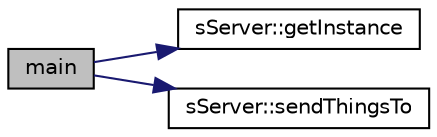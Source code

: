 digraph "main"
{
  edge [fontname="Helvetica",fontsize="10",labelfontname="Helvetica",labelfontsize="10"];
  node [fontname="Helvetica",fontsize="10",shape=record];
  rankdir="LR";
  Node1 [label="main",height=0.2,width=0.4,color="black", fillcolor="grey75", style="filled" fontcolor="black"];
  Node1 -> Node2 [color="midnightblue",fontsize="10",style="solid"];
  Node2 [label="sServer::getInstance",height=0.2,width=0.4,color="black", fillcolor="white", style="filled",URL="$classs_server.html#af98a4a292c1beaab9296a88dba9f0c13"];
  Node1 -> Node3 [color="midnightblue",fontsize="10",style="solid"];
  Node3 [label="sServer::sendThingsTo",height=0.2,width=0.4,color="black", fillcolor="white", style="filled",URL="$classs_server.html#abcd4016d1b93c045f0847a48afee0ac2"];
}

